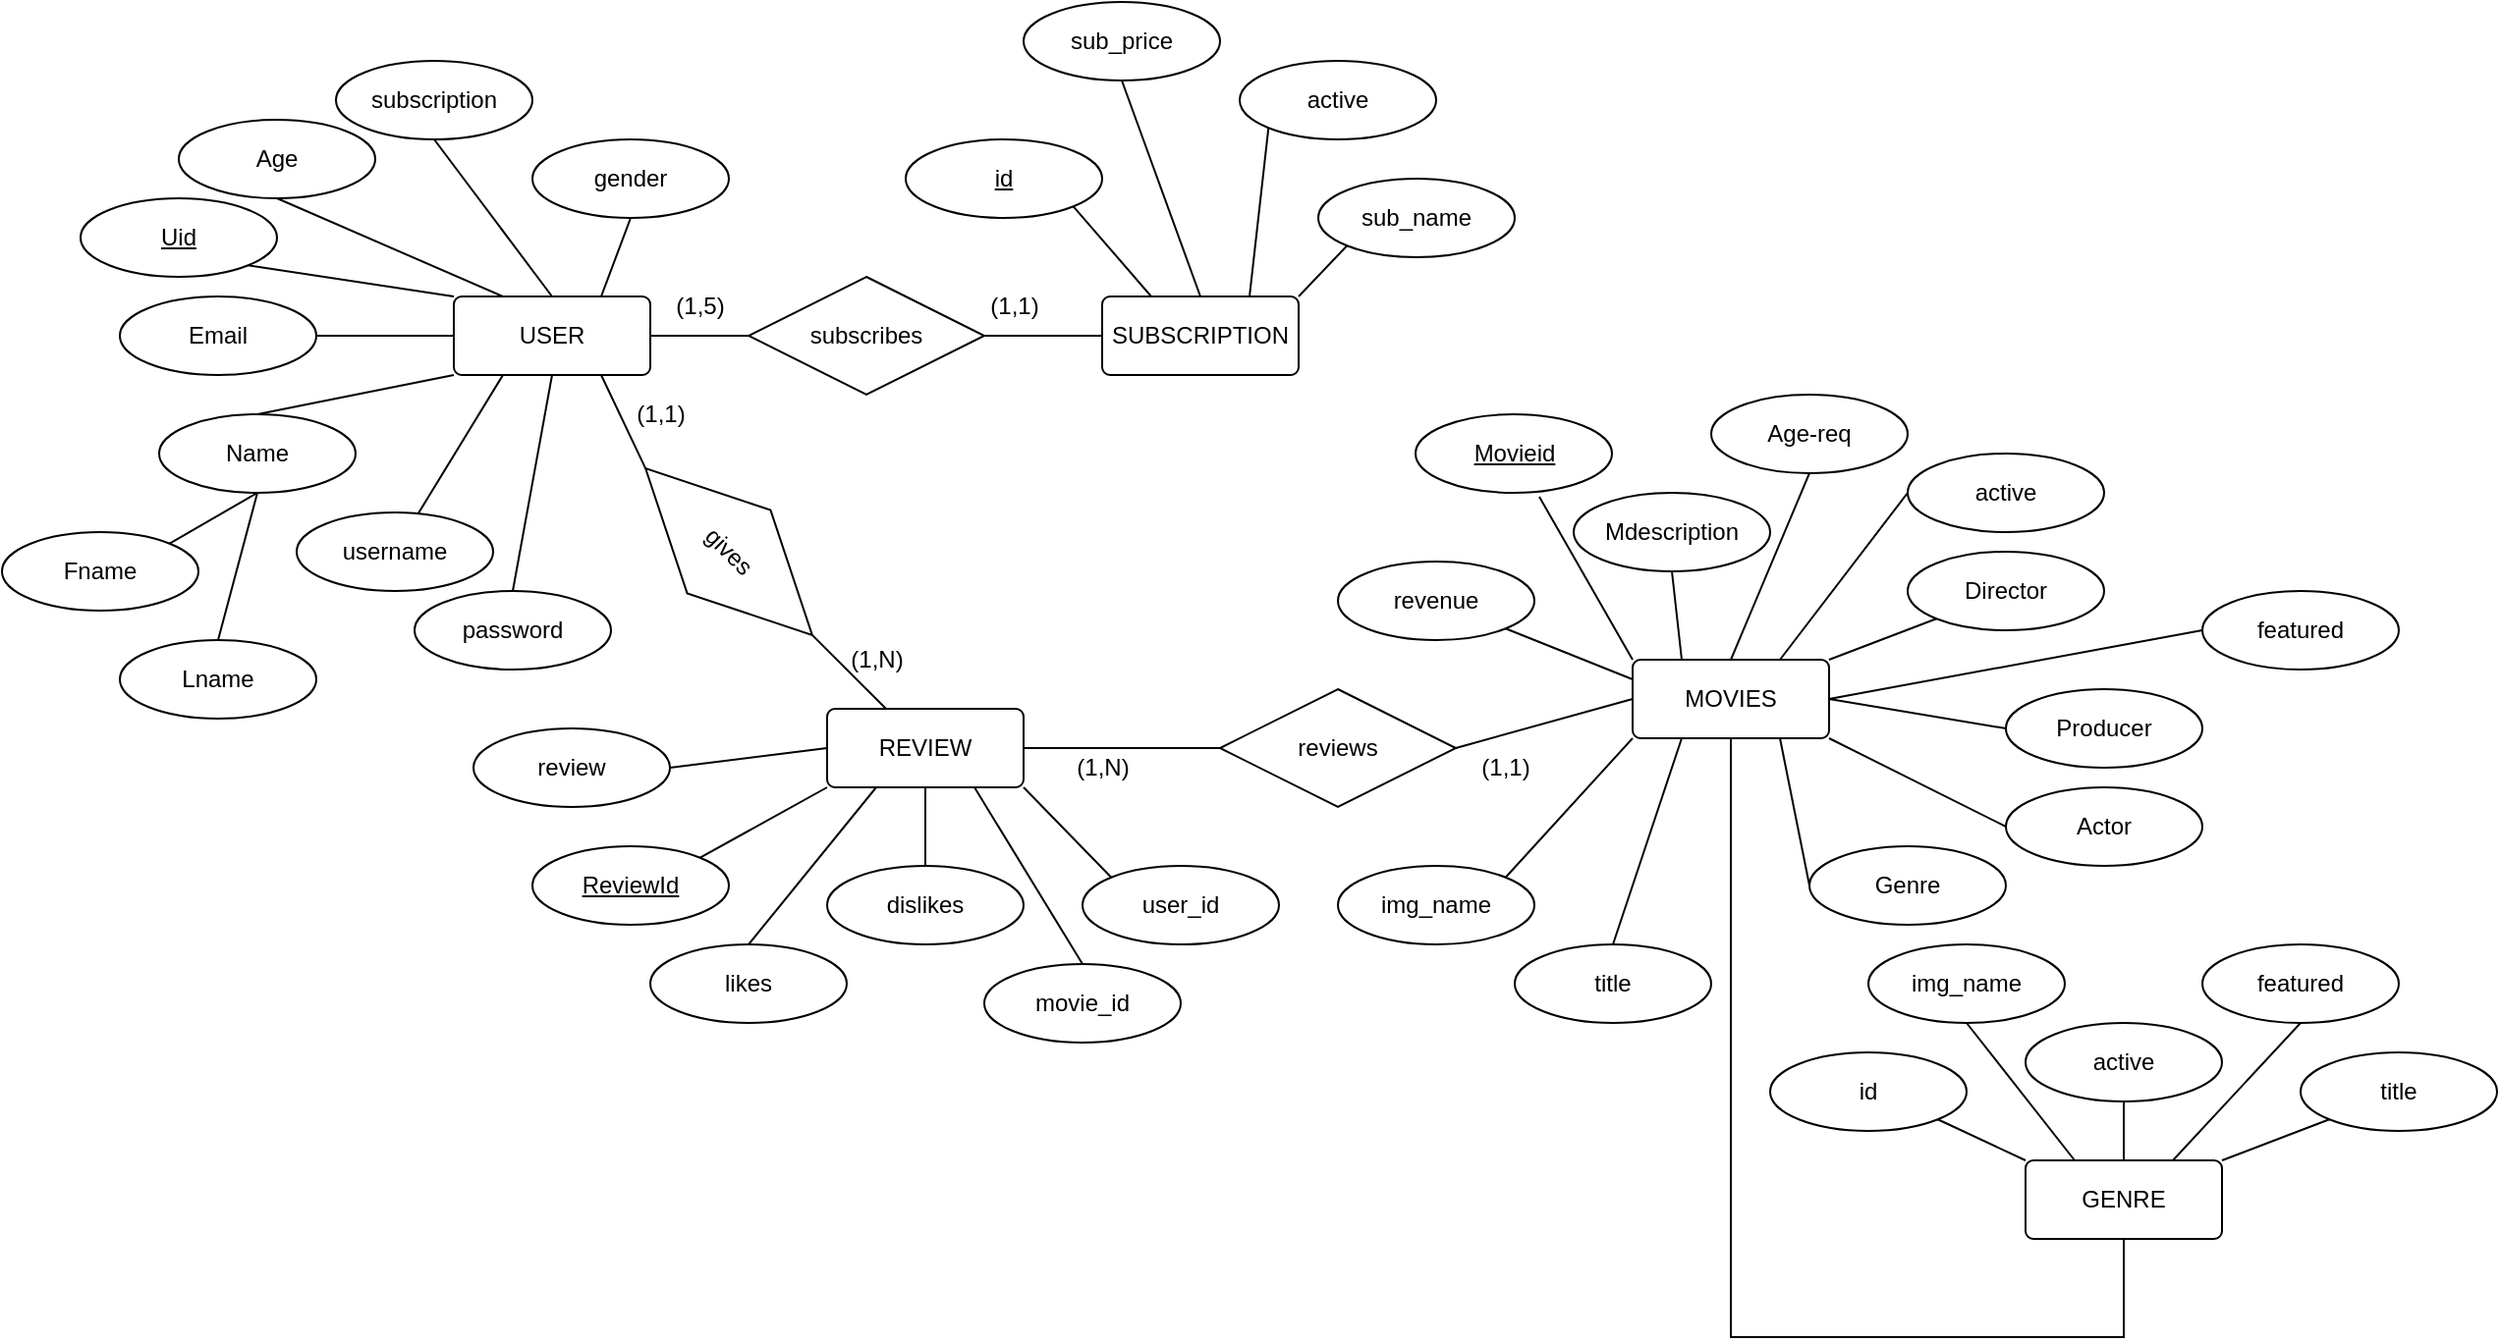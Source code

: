 <mxfile version="20.6.0" type="device"><diagram id="BbfRx0cd0dLWYsRaiH8g" name="Page-1"><mxGraphModel dx="3922" dy="4049" grid="1" gridSize="10" guides="1" tooltips="1" connect="1" arrows="1" fold="1" page="1" pageScale="1" pageWidth="2339" pageHeight="3300" math="0" shadow="0"><root><mxCell id="0"/><mxCell id="1" parent="0"/><mxCell id="eOJb_ZrrXl87NStHYkH2-2" value="USER" style="rounded=1;arcSize=10;whiteSpace=wrap;html=1;align=center;" parent="1" vertex="1"><mxGeometry x="200" y="140" width="100" height="40" as="geometry"/></mxCell><mxCell id="eOJb_ZrrXl87NStHYkH2-3" value="SUBSCRIPTION" style="rounded=1;arcSize=10;whiteSpace=wrap;html=1;align=center;" parent="1" vertex="1"><mxGeometry x="530" y="140" width="100" height="40" as="geometry"/></mxCell><mxCell id="eOJb_ZrrXl87NStHYkH2-6" value="MOVIES" style="rounded=1;arcSize=10;whiteSpace=wrap;html=1;align=center;" parent="1" vertex="1"><mxGeometry x="800" y="325" width="100" height="40" as="geometry"/></mxCell><mxCell id="eOJb_ZrrXl87NStHYkH2-13" value="REVIEW" style="rounded=1;arcSize=10;whiteSpace=wrap;html=1;align=center;" parent="1" vertex="1"><mxGeometry x="390" y="350" width="100" height="40" as="geometry"/></mxCell><mxCell id="eOJb_ZrrXl87NStHYkH2-17" value="subscribes" style="shape=rhombus;perimeter=rhombusPerimeter;whiteSpace=wrap;html=1;align=center;rotation=0;" parent="1" vertex="1"><mxGeometry x="350" y="130" width="120" height="60" as="geometry"/></mxCell><mxCell id="eOJb_ZrrXl87NStHYkH2-25" value="gives" style="shape=rhombus;perimeter=rhombusPerimeter;whiteSpace=wrap;html=1;align=center;rotation=45;" parent="1" vertex="1"><mxGeometry x="280" y="240" width="120" height="60" as="geometry"/></mxCell><mxCell id="eOJb_ZrrXl87NStHYkH2-26" value="reviews" style="shape=rhombus;perimeter=rhombusPerimeter;whiteSpace=wrap;html=1;align=center;rotation=0;" parent="1" vertex="1"><mxGeometry x="590" y="340" width="120" height="60" as="geometry"/></mxCell><mxCell id="eOJb_ZrrXl87NStHYkH2-27" value="" style="endArrow=none;html=1;rounded=0;exitX=1;exitY=0.5;exitDx=0;exitDy=0;entryX=0;entryY=0.5;entryDx=0;entryDy=0;" parent="1" source="eOJb_ZrrXl87NStHYkH2-2" target="eOJb_ZrrXl87NStHYkH2-17" edge="1"><mxGeometry relative="1" as="geometry"><mxPoint x="820" y="470" as="sourcePoint"/><mxPoint x="980" y="470" as="targetPoint"/></mxGeometry></mxCell><mxCell id="eOJb_ZrrXl87NStHYkH2-28" value="" style="endArrow=none;html=1;rounded=0;exitX=1;exitY=0.5;exitDx=0;exitDy=0;entryX=0;entryY=0.5;entryDx=0;entryDy=0;" parent="1" source="eOJb_ZrrXl87NStHYkH2-17" target="eOJb_ZrrXl87NStHYkH2-3" edge="1"><mxGeometry relative="1" as="geometry"><mxPoint x="820" y="470" as="sourcePoint"/><mxPoint x="980" y="470" as="targetPoint"/></mxGeometry></mxCell><mxCell id="eOJb_ZrrXl87NStHYkH2-32" value="" style="endArrow=none;html=1;rounded=0;exitX=0.75;exitY=1;exitDx=0;exitDy=0;entryX=0;entryY=0.5;entryDx=0;entryDy=0;" parent="1" source="eOJb_ZrrXl87NStHYkH2-2" target="eOJb_ZrrXl87NStHYkH2-25" edge="1"><mxGeometry relative="1" as="geometry"><mxPoint x="300" y="609" as="sourcePoint"/><mxPoint x="460" y="609" as="targetPoint"/></mxGeometry></mxCell><mxCell id="eOJb_ZrrXl87NStHYkH2-33" value="" style="endArrow=none;html=1;rounded=0;exitX=1;exitY=0.5;exitDx=0;exitDy=0;" parent="1" source="eOJb_ZrrXl87NStHYkH2-25" target="eOJb_ZrrXl87NStHYkH2-13" edge="1"><mxGeometry relative="1" as="geometry"><mxPoint x="310" y="619" as="sourcePoint"/><mxPoint x="470" y="619" as="targetPoint"/></mxGeometry></mxCell><mxCell id="eOJb_ZrrXl87NStHYkH2-34" value="" style="endArrow=none;html=1;rounded=0;exitX=1;exitY=0.5;exitDx=0;exitDy=0;entryX=0;entryY=0.5;entryDx=0;entryDy=0;" parent="1" source="eOJb_ZrrXl87NStHYkH2-13" target="eOJb_ZrrXl87NStHYkH2-26" edge="1"><mxGeometry relative="1" as="geometry"><mxPoint x="320" y="629" as="sourcePoint"/><mxPoint x="480" y="629" as="targetPoint"/></mxGeometry></mxCell><mxCell id="eOJb_ZrrXl87NStHYkH2-35" value="" style="endArrow=none;html=1;rounded=0;exitX=1;exitY=0.5;exitDx=0;exitDy=0;entryX=0;entryY=0.5;entryDx=0;entryDy=0;" parent="1" source="eOJb_ZrrXl87NStHYkH2-26" target="eOJb_ZrrXl87NStHYkH2-6" edge="1"><mxGeometry relative="1" as="geometry"><mxPoint x="330" y="639" as="sourcePoint"/><mxPoint x="780" y="360" as="targetPoint"/></mxGeometry></mxCell><mxCell id="eOJb_ZrrXl87NStHYkH2-51" value="Uid" style="ellipse;whiteSpace=wrap;html=1;align=center;fontStyle=4;" parent="1" vertex="1"><mxGeometry x="10" y="90" width="100" height="40" as="geometry"/></mxCell><mxCell id="eOJb_ZrrXl87NStHYkH2-52" value="" style="endArrow=none;html=1;rounded=0;exitX=1;exitY=1;exitDx=0;exitDy=0;entryX=0;entryY=0;entryDx=0;entryDy=0;" parent="1" source="eOJb_ZrrXl87NStHYkH2-51" target="eOJb_ZrrXl87NStHYkH2-2" edge="1"><mxGeometry relative="1" as="geometry"><mxPoint x="530" y="270" as="sourcePoint"/><mxPoint x="690" y="270" as="targetPoint"/></mxGeometry></mxCell><mxCell id="eOJb_ZrrXl87NStHYkH2-53" value="id" style="ellipse;whiteSpace=wrap;html=1;align=center;fontStyle=4;" parent="1" vertex="1"><mxGeometry x="430" y="60" width="100" height="40" as="geometry"/></mxCell><mxCell id="eOJb_ZrrXl87NStHYkH2-54" value="" style="endArrow=none;html=1;rounded=0;exitX=1;exitY=1;exitDx=0;exitDy=0;entryX=0.25;entryY=0;entryDx=0;entryDy=0;" parent="1" source="eOJb_ZrrXl87NStHYkH2-53" target="eOJb_ZrrXl87NStHYkH2-3" edge="1"><mxGeometry relative="1" as="geometry"><mxPoint x="530" y="270" as="sourcePoint"/><mxPoint x="690" y="270" as="targetPoint"/></mxGeometry></mxCell><mxCell id="eOJb_ZrrXl87NStHYkH2-55" value="ReviewId" style="ellipse;whiteSpace=wrap;html=1;align=center;fontStyle=4;" parent="1" vertex="1"><mxGeometry x="240" y="420" width="100" height="40" as="geometry"/></mxCell><mxCell id="eOJb_ZrrXl87NStHYkH2-56" value="" style="endArrow=none;html=1;rounded=0;exitX=1;exitY=0;exitDx=0;exitDy=0;entryX=0;entryY=1;entryDx=0;entryDy=0;" parent="1" source="eOJb_ZrrXl87NStHYkH2-55" target="eOJb_ZrrXl87NStHYkH2-13" edge="1"><mxGeometry relative="1" as="geometry"><mxPoint x="530" y="270" as="sourcePoint"/><mxPoint x="690" y="270" as="targetPoint"/></mxGeometry></mxCell><mxCell id="eOJb_ZrrXl87NStHYkH2-57" value="Movieid" style="ellipse;whiteSpace=wrap;html=1;align=center;fontStyle=4;" parent="1" vertex="1"><mxGeometry x="689.5" y="200" width="100" height="40" as="geometry"/></mxCell><mxCell id="eOJb_ZrrXl87NStHYkH2-59" value="" style="endArrow=none;html=1;rounded=0;exitX=0.63;exitY=1.05;exitDx=0;exitDy=0;exitPerimeter=0;entryX=0;entryY=0;entryDx=0;entryDy=0;" parent="1" source="eOJb_ZrrXl87NStHYkH2-57" target="eOJb_ZrrXl87NStHYkH2-6" edge="1"><mxGeometry relative="1" as="geometry"><mxPoint x="470" y="660" as="sourcePoint"/><mxPoint x="630" y="660" as="targetPoint"/></mxGeometry></mxCell><mxCell id="eOJb_ZrrXl87NStHYkH2-61" value="Age" style="ellipse;whiteSpace=wrap;html=1;align=center;" parent="1" vertex="1"><mxGeometry x="60" y="50" width="100" height="40" as="geometry"/></mxCell><mxCell id="eOJb_ZrrXl87NStHYkH2-62" value="Name" style="ellipse;whiteSpace=wrap;html=1;align=center;" parent="1" vertex="1"><mxGeometry x="50" y="200" width="100" height="40" as="geometry"/></mxCell><mxCell id="eOJb_ZrrXl87NStHYkH2-63" value="Lname" style="ellipse;whiteSpace=wrap;html=1;align=center;" parent="1" vertex="1"><mxGeometry x="30" y="315" width="100" height="40" as="geometry"/></mxCell><mxCell id="eOJb_ZrrXl87NStHYkH2-64" value="Fname" style="ellipse;whiteSpace=wrap;html=1;align=center;" parent="1" vertex="1"><mxGeometry x="-30" y="260" width="100" height="40" as="geometry"/></mxCell><mxCell id="eOJb_ZrrXl87NStHYkH2-65" value="Email" style="ellipse;whiteSpace=wrap;html=1;align=center;" parent="1" vertex="1"><mxGeometry x="30" y="140" width="100" height="40" as="geometry"/></mxCell><mxCell id="eOJb_ZrrXl87NStHYkH2-66" value="" style="endArrow=none;html=1;rounded=0;exitX=0.5;exitY=1;exitDx=0;exitDy=0;entryX=1;entryY=0;entryDx=0;entryDy=0;" parent="1" source="eOJb_ZrrXl87NStHYkH2-62" target="eOJb_ZrrXl87NStHYkH2-64" edge="1"><mxGeometry relative="1" as="geometry"><mxPoint x="540" y="450" as="sourcePoint"/><mxPoint x="700" y="450" as="targetPoint"/></mxGeometry></mxCell><mxCell id="eOJb_ZrrXl87NStHYkH2-68" value="" style="endArrow=none;html=1;rounded=0;entryX=0.5;entryY=0;entryDx=0;entryDy=0;exitX=0.5;exitY=1;exitDx=0;exitDy=0;" parent="1" target="eOJb_ZrrXl87NStHYkH2-63" edge="1" source="eOJb_ZrrXl87NStHYkH2-62"><mxGeometry relative="1" as="geometry"><mxPoint x="180" y="240" as="sourcePoint"/><mxPoint x="210" y="730" as="targetPoint"/></mxGeometry></mxCell><mxCell id="eOJb_ZrrXl87NStHYkH2-69" value="" style="endArrow=none;html=1;rounded=0;exitX=0;exitY=0.5;exitDx=0;exitDy=0;entryX=1;entryY=0.5;entryDx=0;entryDy=0;" parent="1" source="eOJb_ZrrXl87NStHYkH2-2" target="eOJb_ZrrXl87NStHYkH2-65" edge="1"><mxGeometry relative="1" as="geometry"><mxPoint x="60" y="740" as="sourcePoint"/><mxPoint x="220" y="740" as="targetPoint"/></mxGeometry></mxCell><mxCell id="eOJb_ZrrXl87NStHYkH2-70" value="" style="endArrow=none;html=1;rounded=0;exitX=0;exitY=1;exitDx=0;exitDy=0;entryX=0.5;entryY=0;entryDx=0;entryDy=0;" parent="1" source="eOJb_ZrrXl87NStHYkH2-2" target="eOJb_ZrrXl87NStHYkH2-62" edge="1"><mxGeometry relative="1" as="geometry"><mxPoint x="70" y="750" as="sourcePoint"/><mxPoint x="230" y="750" as="targetPoint"/></mxGeometry></mxCell><mxCell id="eOJb_ZrrXl87NStHYkH2-71" value="" style="endArrow=none;html=1;rounded=0;exitX=0.5;exitY=1;exitDx=0;exitDy=0;entryX=0.25;entryY=0;entryDx=0;entryDy=0;" parent="1" source="eOJb_ZrrXl87NStHYkH2-61" target="eOJb_ZrrXl87NStHYkH2-2" edge="1"><mxGeometry relative="1" as="geometry"><mxPoint x="80" y="760" as="sourcePoint"/><mxPoint x="240" y="760" as="targetPoint"/></mxGeometry></mxCell><mxCell id="eOJb_ZrrXl87NStHYkH2-73" value="Mdescription" style="ellipse;whiteSpace=wrap;html=1;align=center;" parent="1" vertex="1"><mxGeometry x="770" y="240" width="100" height="40" as="geometry"/></mxCell><mxCell id="eOJb_ZrrXl87NStHYkH2-75" value="Age-req" style="ellipse;whiteSpace=wrap;html=1;align=center;" parent="1" vertex="1"><mxGeometry x="840" y="190" width="100" height="40" as="geometry"/></mxCell><mxCell id="eOJb_ZrrXl87NStHYkH2-79" value="" style="endArrow=none;html=1;rounded=0;exitX=0.5;exitY=1;exitDx=0;exitDy=0;entryX=0.25;entryY=0;entryDx=0;entryDy=0;" parent="1" source="eOJb_ZrrXl87NStHYkH2-73" target="eOJb_ZrrXl87NStHYkH2-6" edge="1"><mxGeometry relative="1" as="geometry"><mxPoint x="-90" y="858.82" as="sourcePoint"/><mxPoint x="70" y="858.82" as="targetPoint"/></mxGeometry></mxCell><mxCell id="eOJb_ZrrXl87NStHYkH2-80" value="" style="endArrow=none;html=1;rounded=0;exitX=0.5;exitY=1;exitDx=0;exitDy=0;entryX=0.5;entryY=0;entryDx=0;entryDy=0;" parent="1" source="eOJb_ZrrXl87NStHYkH2-75" target="eOJb_ZrrXl87NStHYkH2-6" edge="1"><mxGeometry relative="1" as="geometry"><mxPoint x="-80" y="868.82" as="sourcePoint"/><mxPoint x="80" y="868.82" as="targetPoint"/></mxGeometry></mxCell><mxCell id="eOJb_ZrrXl87NStHYkH2-101" value="(1,5)" style="text;html=1;align=center;verticalAlign=middle;resizable=0;points=[];autosize=1;strokeColor=none;fillColor=none;" parent="1" vertex="1"><mxGeometry x="300" y="130" width="50" height="30" as="geometry"/></mxCell><mxCell id="eOJb_ZrrXl87NStHYkH2-103" value="(1,1)" style="text;html=1;align=center;verticalAlign=middle;resizable=0;points=[];autosize=1;strokeColor=none;fillColor=none;" parent="1" vertex="1"><mxGeometry x="280" y="185" width="50" height="30" as="geometry"/></mxCell><mxCell id="eOJb_ZrrXl87NStHYkH2-104" value="(1,1)" style="text;html=1;align=center;verticalAlign=middle;resizable=0;points=[];autosize=1;strokeColor=none;fillColor=none;" parent="1" vertex="1"><mxGeometry x="710" y="365" width="50" height="30" as="geometry"/></mxCell><mxCell id="eOJb_ZrrXl87NStHYkH2-121" value="(1,N)" style="text;html=1;align=center;verticalAlign=middle;resizable=0;points=[];autosize=1;strokeColor=none;fillColor=none;" parent="1" vertex="1"><mxGeometry x="505" y="365" width="50" height="30" as="geometry"/></mxCell><mxCell id="eOJb_ZrrXl87NStHYkH2-122" value="(1,1)" style="text;html=1;align=center;verticalAlign=middle;resizable=0;points=[];autosize=1;strokeColor=none;fillColor=none;" parent="1" vertex="1"><mxGeometry x="460" y="130" width="50" height="30" as="geometry"/></mxCell><mxCell id="eOJb_ZrrXl87NStHYkH2-123" value="(1,N)" style="text;html=1;align=center;verticalAlign=middle;resizable=0;points=[];autosize=1;strokeColor=none;fillColor=none;" parent="1" vertex="1"><mxGeometry x="390" y="310" width="50" height="30" as="geometry"/></mxCell><mxCell id="eOJb_ZrrXl87NStHYkH2-138" value="Director" style="ellipse;whiteSpace=wrap;html=1;align=center;" parent="1" vertex="1"><mxGeometry x="940" y="270" width="100" height="40" as="geometry"/></mxCell><mxCell id="eOJb_ZrrXl87NStHYkH2-139" value="Producer" style="ellipse;whiteSpace=wrap;html=1;align=center;" parent="1" vertex="1"><mxGeometry x="990" y="340" width="100" height="40" as="geometry"/></mxCell><mxCell id="eOJb_ZrrXl87NStHYkH2-140" value="Actor" style="ellipse;whiteSpace=wrap;html=1;align=center;" parent="1" vertex="1"><mxGeometry x="990" y="390" width="100" height="40" as="geometry"/></mxCell><mxCell id="eOJb_ZrrXl87NStHYkH2-141" value="" style="endArrow=none;html=1;rounded=0;entryX=0;entryY=1;entryDx=0;entryDy=0;exitX=1;exitY=0;exitDx=0;exitDy=0;" parent="1" source="eOJb_ZrrXl87NStHYkH2-6" target="eOJb_ZrrXl87NStHYkH2-138" edge="1"><mxGeometry width="50" height="50" relative="1" as="geometry"><mxPoint x="1250" y="520" as="sourcePoint"/><mxPoint x="1300" y="470" as="targetPoint"/></mxGeometry></mxCell><mxCell id="eOJb_ZrrXl87NStHYkH2-142" value="" style="endArrow=none;html=1;rounded=0;entryX=0;entryY=0.5;entryDx=0;entryDy=0;exitX=1;exitY=0.5;exitDx=0;exitDy=0;" parent="1" source="eOJb_ZrrXl87NStHYkH2-6" target="eOJb_ZrrXl87NStHYkH2-139" edge="1"><mxGeometry width="50" height="50" relative="1" as="geometry"><mxPoint x="1250" y="520" as="sourcePoint"/><mxPoint x="1300" y="470" as="targetPoint"/></mxGeometry></mxCell><mxCell id="eOJb_ZrrXl87NStHYkH2-143" value="" style="endArrow=none;html=1;rounded=0;entryX=0;entryY=0.5;entryDx=0;entryDy=0;exitX=1;exitY=1;exitDx=0;exitDy=0;" parent="1" source="eOJb_ZrrXl87NStHYkH2-6" target="eOJb_ZrrXl87NStHYkH2-140" edge="1"><mxGeometry width="50" height="50" relative="1" as="geometry"><mxPoint x="1260.0" y="530" as="sourcePoint"/><mxPoint x="1310.0" y="480" as="targetPoint"/></mxGeometry></mxCell><mxCell id="eOJb_ZrrXl87NStHYkH2-149" value="Genre" style="ellipse;whiteSpace=wrap;html=1;align=center;" parent="1" vertex="1"><mxGeometry x="890" y="420" width="100" height="40" as="geometry"/></mxCell><mxCell id="eOJb_ZrrXl87NStHYkH2-151" value="" style="endArrow=none;html=1;rounded=0;exitX=0.75;exitY=1;exitDx=0;exitDy=0;entryX=0;entryY=0.5;entryDx=0;entryDy=0;" parent="1" source="eOJb_ZrrXl87NStHYkH2-6" target="eOJb_ZrrXl87NStHYkH2-149" edge="1"><mxGeometry width="50" height="50" relative="1" as="geometry"><mxPoint x="1010" y="520" as="sourcePoint"/><mxPoint x="1060" y="470" as="targetPoint"/></mxGeometry></mxCell><mxCell id="eOJb_ZrrXl87NStHYkH2-154" value="revenue" style="ellipse;whiteSpace=wrap;html=1;align=center;" parent="1" vertex="1"><mxGeometry x="650" y="275" width="100" height="40" as="geometry"/></mxCell><mxCell id="eOJb_ZrrXl87NStHYkH2-155" value="" style="endArrow=none;html=1;rounded=0;exitX=1;exitY=1;exitDx=0;exitDy=0;entryX=0;entryY=0.25;entryDx=0;entryDy=0;" parent="1" source="eOJb_ZrrXl87NStHYkH2-154" target="eOJb_ZrrXl87NStHYkH2-6" edge="1"><mxGeometry relative="1" as="geometry"><mxPoint x="80" y="765" as="sourcePoint"/><mxPoint x="750" y="345" as="targetPoint"/></mxGeometry></mxCell><mxCell id="QRABuAlODQe-p6cqs3Dz-2" value="sub_price" style="ellipse;whiteSpace=wrap;html=1;align=center;" vertex="1" parent="1"><mxGeometry x="490" y="-10" width="100" height="40" as="geometry"/></mxCell><mxCell id="QRABuAlODQe-p6cqs3Dz-3" value="active" style="ellipse;whiteSpace=wrap;html=1;align=center;" vertex="1" parent="1"><mxGeometry x="600" y="20" width="100" height="40" as="geometry"/></mxCell><mxCell id="QRABuAlODQe-p6cqs3Dz-4" value="" style="endArrow=none;html=1;rounded=0;entryX=0;entryY=1;entryDx=0;entryDy=0;exitX=0.75;exitY=0;exitDx=0;exitDy=0;" edge="1" parent="1" source="eOJb_ZrrXl87NStHYkH2-3" target="QRABuAlODQe-p6cqs3Dz-3"><mxGeometry width="50" height="50" relative="1" as="geometry"><mxPoint x="910" y="130" as="sourcePoint"/><mxPoint x="960" y="80" as="targetPoint"/></mxGeometry></mxCell><mxCell id="QRABuAlODQe-p6cqs3Dz-5" value="" style="endArrow=none;html=1;rounded=0;exitX=0.5;exitY=1;exitDx=0;exitDy=0;entryX=0.5;entryY=0;entryDx=0;entryDy=0;" edge="1" parent="1" source="QRABuAlODQe-p6cqs3Dz-2" target="eOJb_ZrrXl87NStHYkH2-3"><mxGeometry width="50" height="50" relative="1" as="geometry"><mxPoint x="920" y="140" as="sourcePoint"/><mxPoint x="970" y="90" as="targetPoint"/></mxGeometry></mxCell><mxCell id="QRABuAlODQe-p6cqs3Dz-6" value="likes" style="ellipse;whiteSpace=wrap;html=1;align=center;" vertex="1" parent="1"><mxGeometry x="300" y="470" width="100" height="40" as="geometry"/></mxCell><mxCell id="QRABuAlODQe-p6cqs3Dz-8" value="dislikes" style="ellipse;whiteSpace=wrap;html=1;align=center;" vertex="1" parent="1"><mxGeometry x="390" y="430" width="100" height="40" as="geometry"/></mxCell><mxCell id="QRABuAlODQe-p6cqs3Dz-9" value="movie_id" style="ellipse;whiteSpace=wrap;html=1;align=center;" vertex="1" parent="1"><mxGeometry x="470" y="480" width="100" height="40" as="geometry"/></mxCell><mxCell id="QRABuAlODQe-p6cqs3Dz-10" value="user_id" style="ellipse;whiteSpace=wrap;html=1;align=center;" vertex="1" parent="1"><mxGeometry x="520" y="430" width="100" height="40" as="geometry"/></mxCell><mxCell id="QRABuAlODQe-p6cqs3Dz-11" value="" style="endArrow=none;html=1;rounded=0;exitX=0.5;exitY=0;exitDx=0;exitDy=0;entryX=0.25;entryY=1;entryDx=0;entryDy=0;" edge="1" parent="1" source="QRABuAlODQe-p6cqs3Dz-6" target="eOJb_ZrrXl87NStHYkH2-13"><mxGeometry width="50" height="50" relative="1" as="geometry"><mxPoint x="760" y="450" as="sourcePoint"/><mxPoint x="810" y="400" as="targetPoint"/></mxGeometry></mxCell><mxCell id="QRABuAlODQe-p6cqs3Dz-12" value="" style="endArrow=none;html=1;rounded=0;exitX=0.5;exitY=0;exitDx=0;exitDy=0;entryX=0.5;entryY=1;entryDx=0;entryDy=0;" edge="1" parent="1" source="QRABuAlODQe-p6cqs3Dz-8" target="eOJb_ZrrXl87NStHYkH2-13"><mxGeometry width="50" height="50" relative="1" as="geometry"><mxPoint x="770" y="460" as="sourcePoint"/><mxPoint x="820" y="410" as="targetPoint"/></mxGeometry></mxCell><mxCell id="QRABuAlODQe-p6cqs3Dz-13" value="" style="endArrow=none;html=1;rounded=0;exitX=0.5;exitY=0;exitDx=0;exitDy=0;entryX=0.75;entryY=1;entryDx=0;entryDy=0;" edge="1" parent="1" source="QRABuAlODQe-p6cqs3Dz-9" target="eOJb_ZrrXl87NStHYkH2-13"><mxGeometry width="50" height="50" relative="1" as="geometry"><mxPoint x="780" y="470" as="sourcePoint"/><mxPoint x="830" y="420" as="targetPoint"/></mxGeometry></mxCell><mxCell id="QRABuAlODQe-p6cqs3Dz-14" value="" style="endArrow=none;html=1;rounded=0;exitX=0;exitY=0;exitDx=0;exitDy=0;entryX=1;entryY=1;entryDx=0;entryDy=0;" edge="1" parent="1" source="QRABuAlODQe-p6cqs3Dz-10" target="eOJb_ZrrXl87NStHYkH2-13"><mxGeometry width="50" height="50" relative="1" as="geometry"><mxPoint x="790" y="480" as="sourcePoint"/><mxPoint x="840" y="430" as="targetPoint"/></mxGeometry></mxCell><mxCell id="QRABuAlODQe-p6cqs3Dz-16" value="GENRE" style="rounded=1;arcSize=10;whiteSpace=wrap;html=1;align=center;" vertex="1" parent="1"><mxGeometry x="1000" y="580" width="100" height="40" as="geometry"/></mxCell><mxCell id="QRABuAlODQe-p6cqs3Dz-17" value="id" style="ellipse;whiteSpace=wrap;html=1;align=center;" vertex="1" parent="1"><mxGeometry x="870" y="525" width="100" height="40" as="geometry"/></mxCell><mxCell id="QRABuAlODQe-p6cqs3Dz-18" value="img_name" style="ellipse;whiteSpace=wrap;html=1;align=center;" vertex="1" parent="1"><mxGeometry x="920" y="470" width="100" height="40" as="geometry"/></mxCell><mxCell id="QRABuAlODQe-p6cqs3Dz-19" value="active" style="ellipse;whiteSpace=wrap;html=1;align=center;" vertex="1" parent="1"><mxGeometry x="1000" y="510" width="100" height="40" as="geometry"/></mxCell><mxCell id="QRABuAlODQe-p6cqs3Dz-20" value="featured" style="ellipse;whiteSpace=wrap;html=1;align=center;" vertex="1" parent="1"><mxGeometry x="1090" y="470" width="100" height="40" as="geometry"/></mxCell><mxCell id="QRABuAlODQe-p6cqs3Dz-21" value="title" style="ellipse;whiteSpace=wrap;html=1;align=center;" vertex="1" parent="1"><mxGeometry x="1140" y="525" width="100" height="40" as="geometry"/></mxCell><mxCell id="QRABuAlODQe-p6cqs3Dz-31" value="" style="endArrow=none;html=1;rounded=0;entryX=1;entryY=1;entryDx=0;entryDy=0;exitX=0;exitY=0;exitDx=0;exitDy=0;" edge="1" parent="1" source="QRABuAlODQe-p6cqs3Dz-16" target="QRABuAlODQe-p6cqs3Dz-17"><mxGeometry width="50" height="50" relative="1" as="geometry"><mxPoint x="640" y="260" as="sourcePoint"/><mxPoint x="690" y="210" as="targetPoint"/></mxGeometry></mxCell><mxCell id="QRABuAlODQe-p6cqs3Dz-32" value="" style="endArrow=none;html=1;rounded=0;entryX=0.5;entryY=1;entryDx=0;entryDy=0;exitX=0.25;exitY=0;exitDx=0;exitDy=0;" edge="1" parent="1" source="QRABuAlODQe-p6cqs3Dz-16" target="QRABuAlODQe-p6cqs3Dz-18"><mxGeometry width="50" height="50" relative="1" as="geometry"><mxPoint x="650" y="270" as="sourcePoint"/><mxPoint x="700" y="220" as="targetPoint"/></mxGeometry></mxCell><mxCell id="QRABuAlODQe-p6cqs3Dz-33" value="" style="endArrow=none;html=1;rounded=0;entryX=0.5;entryY=1;entryDx=0;entryDy=0;exitX=0.5;exitY=0;exitDx=0;exitDy=0;" edge="1" parent="1" source="QRABuAlODQe-p6cqs3Dz-16" target="QRABuAlODQe-p6cqs3Dz-19"><mxGeometry width="50" height="50" relative="1" as="geometry"><mxPoint x="660" y="280" as="sourcePoint"/><mxPoint x="710" y="230" as="targetPoint"/></mxGeometry></mxCell><mxCell id="QRABuAlODQe-p6cqs3Dz-34" value="" style="endArrow=none;html=1;rounded=0;entryX=0.5;entryY=1;entryDx=0;entryDy=0;exitX=0.75;exitY=0;exitDx=0;exitDy=0;" edge="1" parent="1" source="QRABuAlODQe-p6cqs3Dz-16" target="QRABuAlODQe-p6cqs3Dz-20"><mxGeometry width="50" height="50" relative="1" as="geometry"><mxPoint x="670" y="290" as="sourcePoint"/><mxPoint x="720" y="240" as="targetPoint"/></mxGeometry></mxCell><mxCell id="QRABuAlODQe-p6cqs3Dz-35" value="" style="endArrow=none;html=1;rounded=0;entryX=0;entryY=1;entryDx=0;entryDy=0;exitX=1;exitY=0;exitDx=0;exitDy=0;" edge="1" parent="1" source="QRABuAlODQe-p6cqs3Dz-16" target="QRABuAlODQe-p6cqs3Dz-21"><mxGeometry width="50" height="50" relative="1" as="geometry"><mxPoint x="680" y="300" as="sourcePoint"/><mxPoint x="730" y="250" as="targetPoint"/></mxGeometry></mxCell><mxCell id="QRABuAlODQe-p6cqs3Dz-37" value="" style="endArrow=none;html=1;rounded=0;exitX=0.5;exitY=1;exitDx=0;exitDy=0;entryX=0.5;entryY=1;entryDx=0;entryDy=0;" edge="1" parent="1" source="eOJb_ZrrXl87NStHYkH2-6" target="QRABuAlODQe-p6cqs3Dz-16"><mxGeometry width="50" height="50" relative="1" as="geometry"><mxPoint x="760" y="350" as="sourcePoint"/><mxPoint x="1140" y="670" as="targetPoint"/><Array as="points"><mxPoint x="850" y="670"/><mxPoint x="950" y="670"/><mxPoint x="1000" y="670"/><mxPoint x="1050" y="670"/></Array></mxGeometry></mxCell><mxCell id="QRABuAlODQe-p6cqs3Dz-38" value="subscription" style="ellipse;whiteSpace=wrap;html=1;align=center;" vertex="1" parent="1"><mxGeometry x="140" y="20" width="100" height="40" as="geometry"/></mxCell><mxCell id="QRABuAlODQe-p6cqs3Dz-39" value="gender" style="ellipse;whiteSpace=wrap;html=1;align=center;" vertex="1" parent="1"><mxGeometry x="240" y="60" width="100" height="40" as="geometry"/></mxCell><mxCell id="QRABuAlODQe-p6cqs3Dz-40" value="username" style="ellipse;whiteSpace=wrap;html=1;align=center;" vertex="1" parent="1"><mxGeometry x="120" y="250" width="100" height="40" as="geometry"/></mxCell><mxCell id="QRABuAlODQe-p6cqs3Dz-41" value="password" style="ellipse;whiteSpace=wrap;html=1;align=center;" vertex="1" parent="1"><mxGeometry x="180" y="290" width="100" height="40" as="geometry"/></mxCell><mxCell id="QRABuAlODQe-p6cqs3Dz-43" value="" style="endArrow=none;html=1;rounded=0;entryX=0.25;entryY=1;entryDx=0;entryDy=0;" edge="1" parent="1" source="QRABuAlODQe-p6cqs3Dz-40" target="eOJb_ZrrXl87NStHYkH2-2"><mxGeometry width="50" height="50" relative="1" as="geometry"><mxPoint x="230" y="390" as="sourcePoint"/><mxPoint x="280" y="340" as="targetPoint"/></mxGeometry></mxCell><mxCell id="QRABuAlODQe-p6cqs3Dz-45" value="" style="endArrow=none;html=1;rounded=0;entryX=0.5;entryY=1;entryDx=0;entryDy=0;exitX=0.5;exitY=0;exitDx=0;exitDy=0;" edge="1" parent="1" source="QRABuAlODQe-p6cqs3Dz-41" target="eOJb_ZrrXl87NStHYkH2-2"><mxGeometry width="50" height="50" relative="1" as="geometry"><mxPoint x="230" y="390" as="sourcePoint"/><mxPoint x="280" y="340" as="targetPoint"/></mxGeometry></mxCell><mxCell id="QRABuAlODQe-p6cqs3Dz-46" value="" style="endArrow=none;html=1;rounded=0;entryX=0.5;entryY=1;entryDx=0;entryDy=0;exitX=0.5;exitY=0;exitDx=0;exitDy=0;" edge="1" parent="1" source="eOJb_ZrrXl87NStHYkH2-2" target="QRABuAlODQe-p6cqs3Dz-38"><mxGeometry width="50" height="50" relative="1" as="geometry"><mxPoint x="230" y="390" as="sourcePoint"/><mxPoint x="280" y="340" as="targetPoint"/></mxGeometry></mxCell><mxCell id="QRABuAlODQe-p6cqs3Dz-48" value="" style="endArrow=none;html=1;rounded=0;entryX=0.5;entryY=1;entryDx=0;entryDy=0;exitX=0.75;exitY=0;exitDx=0;exitDy=0;" edge="1" parent="1" source="eOJb_ZrrXl87NStHYkH2-2" target="QRABuAlODQe-p6cqs3Dz-39"><mxGeometry width="50" height="50" relative="1" as="geometry"><mxPoint x="230" y="390" as="sourcePoint"/><mxPoint x="280" y="340" as="targetPoint"/></mxGeometry></mxCell><mxCell id="QRABuAlODQe-p6cqs3Dz-49" value="sub_name" style="ellipse;whiteSpace=wrap;html=1;align=center;" vertex="1" parent="1"><mxGeometry x="640" y="80" width="100" height="40" as="geometry"/></mxCell><mxCell id="QRABuAlODQe-p6cqs3Dz-50" value="" style="endArrow=none;html=1;rounded=0;exitX=0;exitY=1;exitDx=0;exitDy=0;entryX=1;entryY=0;entryDx=0;entryDy=0;" edge="1" parent="1" source="QRABuAlODQe-p6cqs3Dz-49" target="eOJb_ZrrXl87NStHYkH2-3"><mxGeometry width="50" height="50" relative="1" as="geometry"><mxPoint x="470" y="390" as="sourcePoint"/><mxPoint x="520" y="340" as="targetPoint"/></mxGeometry></mxCell><mxCell id="QRABuAlODQe-p6cqs3Dz-51" value="active" style="ellipse;whiteSpace=wrap;html=1;align=center;" vertex="1" parent="1"><mxGeometry x="940" y="220" width="100" height="40" as="geometry"/></mxCell><mxCell id="QRABuAlODQe-p6cqs3Dz-52" value="featured" style="ellipse;whiteSpace=wrap;html=1;align=center;" vertex="1" parent="1"><mxGeometry x="1090" y="290" width="100" height="40" as="geometry"/></mxCell><mxCell id="QRABuAlODQe-p6cqs3Dz-53" value="" style="endArrow=none;html=1;rounded=0;entryX=0;entryY=0.5;entryDx=0;entryDy=0;exitX=0.75;exitY=0;exitDx=0;exitDy=0;" edge="1" parent="1" source="eOJb_ZrrXl87NStHYkH2-6" target="QRABuAlODQe-p6cqs3Dz-51"><mxGeometry width="50" height="50" relative="1" as="geometry"><mxPoint x="800" y="390" as="sourcePoint"/><mxPoint x="850" y="340" as="targetPoint"/></mxGeometry></mxCell><mxCell id="QRABuAlODQe-p6cqs3Dz-55" value="" style="endArrow=none;html=1;rounded=0;entryX=0;entryY=0.5;entryDx=0;entryDy=0;exitX=1;exitY=0.5;exitDx=0;exitDy=0;" edge="1" parent="1" source="eOJb_ZrrXl87NStHYkH2-6" target="QRABuAlODQe-p6cqs3Dz-52"><mxGeometry width="50" height="50" relative="1" as="geometry"><mxPoint x="900" y="390" as="sourcePoint"/><mxPoint x="950" y="340" as="targetPoint"/></mxGeometry></mxCell><mxCell id="QRABuAlODQe-p6cqs3Dz-56" value="img_name" style="ellipse;whiteSpace=wrap;html=1;align=center;" vertex="1" parent="1"><mxGeometry x="650" y="430" width="100" height="40" as="geometry"/></mxCell><mxCell id="QRABuAlODQe-p6cqs3Dz-57" value="title" style="ellipse;whiteSpace=wrap;html=1;align=center;" vertex="1" parent="1"><mxGeometry x="740" y="470" width="100" height="40" as="geometry"/></mxCell><mxCell id="QRABuAlODQe-p6cqs3Dz-61" value="" style="endArrow=none;html=1;rounded=0;exitX=1;exitY=0;exitDx=0;exitDy=0;entryX=0;entryY=1;entryDx=0;entryDy=0;" edge="1" parent="1" source="QRABuAlODQe-p6cqs3Dz-56" target="eOJb_ZrrXl87NStHYkH2-6"><mxGeometry width="50" height="50" relative="1" as="geometry"><mxPoint x="800" y="390" as="sourcePoint"/><mxPoint x="850" y="340" as="targetPoint"/></mxGeometry></mxCell><mxCell id="QRABuAlODQe-p6cqs3Dz-63" value="" style="endArrow=none;html=1;rounded=0;exitX=0.5;exitY=0;exitDx=0;exitDy=0;entryX=0.25;entryY=1;entryDx=0;entryDy=0;" edge="1" parent="1" source="QRABuAlODQe-p6cqs3Dz-57" target="eOJb_ZrrXl87NStHYkH2-6"><mxGeometry width="50" height="50" relative="1" as="geometry"><mxPoint x="800" y="390" as="sourcePoint"/><mxPoint x="850" y="340" as="targetPoint"/></mxGeometry></mxCell><mxCell id="QRABuAlODQe-p6cqs3Dz-64" value="review" style="ellipse;whiteSpace=wrap;html=1;align=center;" vertex="1" parent="1"><mxGeometry x="210" y="360" width="100" height="40" as="geometry"/></mxCell><mxCell id="QRABuAlODQe-p6cqs3Dz-65" value="" style="endArrow=none;html=1;rounded=0;entryX=0;entryY=0.5;entryDx=0;entryDy=0;exitX=1;exitY=0.5;exitDx=0;exitDy=0;" edge="1" parent="1" source="QRABuAlODQe-p6cqs3Dz-64" target="eOJb_ZrrXl87NStHYkH2-13"><mxGeometry width="50" height="50" relative="1" as="geometry"><mxPoint x="230" y="400" as="sourcePoint"/><mxPoint x="280" y="350" as="targetPoint"/></mxGeometry></mxCell></root></mxGraphModel></diagram></mxfile>